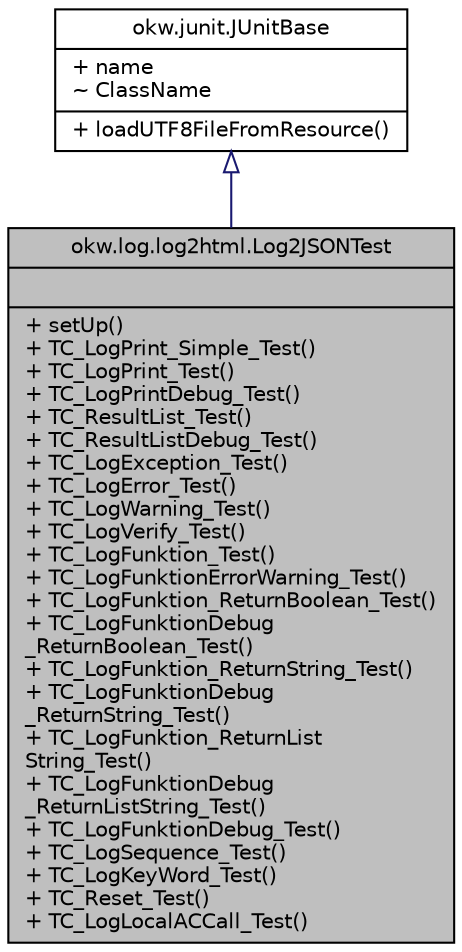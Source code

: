 digraph "okw.log.log2html.Log2JSONTest"
{
 // INTERACTIVE_SVG=YES
 // LATEX_PDF_SIZE
  edge [fontname="Helvetica",fontsize="10",labelfontname="Helvetica",labelfontsize="10"];
  node [fontname="Helvetica",fontsize="10",shape=record];
  Node1 [label="{okw.log.log2html.Log2JSONTest\n||+ setUp()\l+ TC_LogPrint_Simple_Test()\l+ TC_LogPrint_Test()\l+ TC_LogPrintDebug_Test()\l+ TC_ResultList_Test()\l+ TC_ResultListDebug_Test()\l+ TC_LogException_Test()\l+ TC_LogError_Test()\l+ TC_LogWarning_Test()\l+ TC_LogVerify_Test()\l+ TC_LogFunktion_Test()\l+ TC_LogFunktionErrorWarning_Test()\l+ TC_LogFunktion_ReturnBoolean_Test()\l+ TC_LogFunktionDebug\l_ReturnBoolean_Test()\l+ TC_LogFunktion_ReturnString_Test()\l+ TC_LogFunktionDebug\l_ReturnString_Test()\l+ TC_LogFunktion_ReturnList\lString_Test()\l+ TC_LogFunktionDebug\l_ReturnListString_Test()\l+ TC_LogFunktionDebug_Test()\l+ TC_LogSequence_Test()\l+ TC_LogKeyWord_Test()\l+ TC_Reset_Test()\l+ TC_LogLocalACCall_Test()\l}",height=0.2,width=0.4,color="black", fillcolor="grey75", style="filled", fontcolor="black",tooltip=" "];
  Node2 -> Node1 [dir="back",color="midnightblue",fontsize="10",style="solid",arrowtail="onormal",fontname="Helvetica"];
  Node2 [label="{okw.junit.JUnitBase\n|+ name\l~ ClassName\l|+ loadUTF8FileFromResource()\l}",height=0.2,width=0.4,color="black", fillcolor="white", style="filled",URL="$classokw_1_1junit_1_1_j_unit_base.html",tooltip="OKW Basisklasse für OKW interne JUnit Test."];
}
